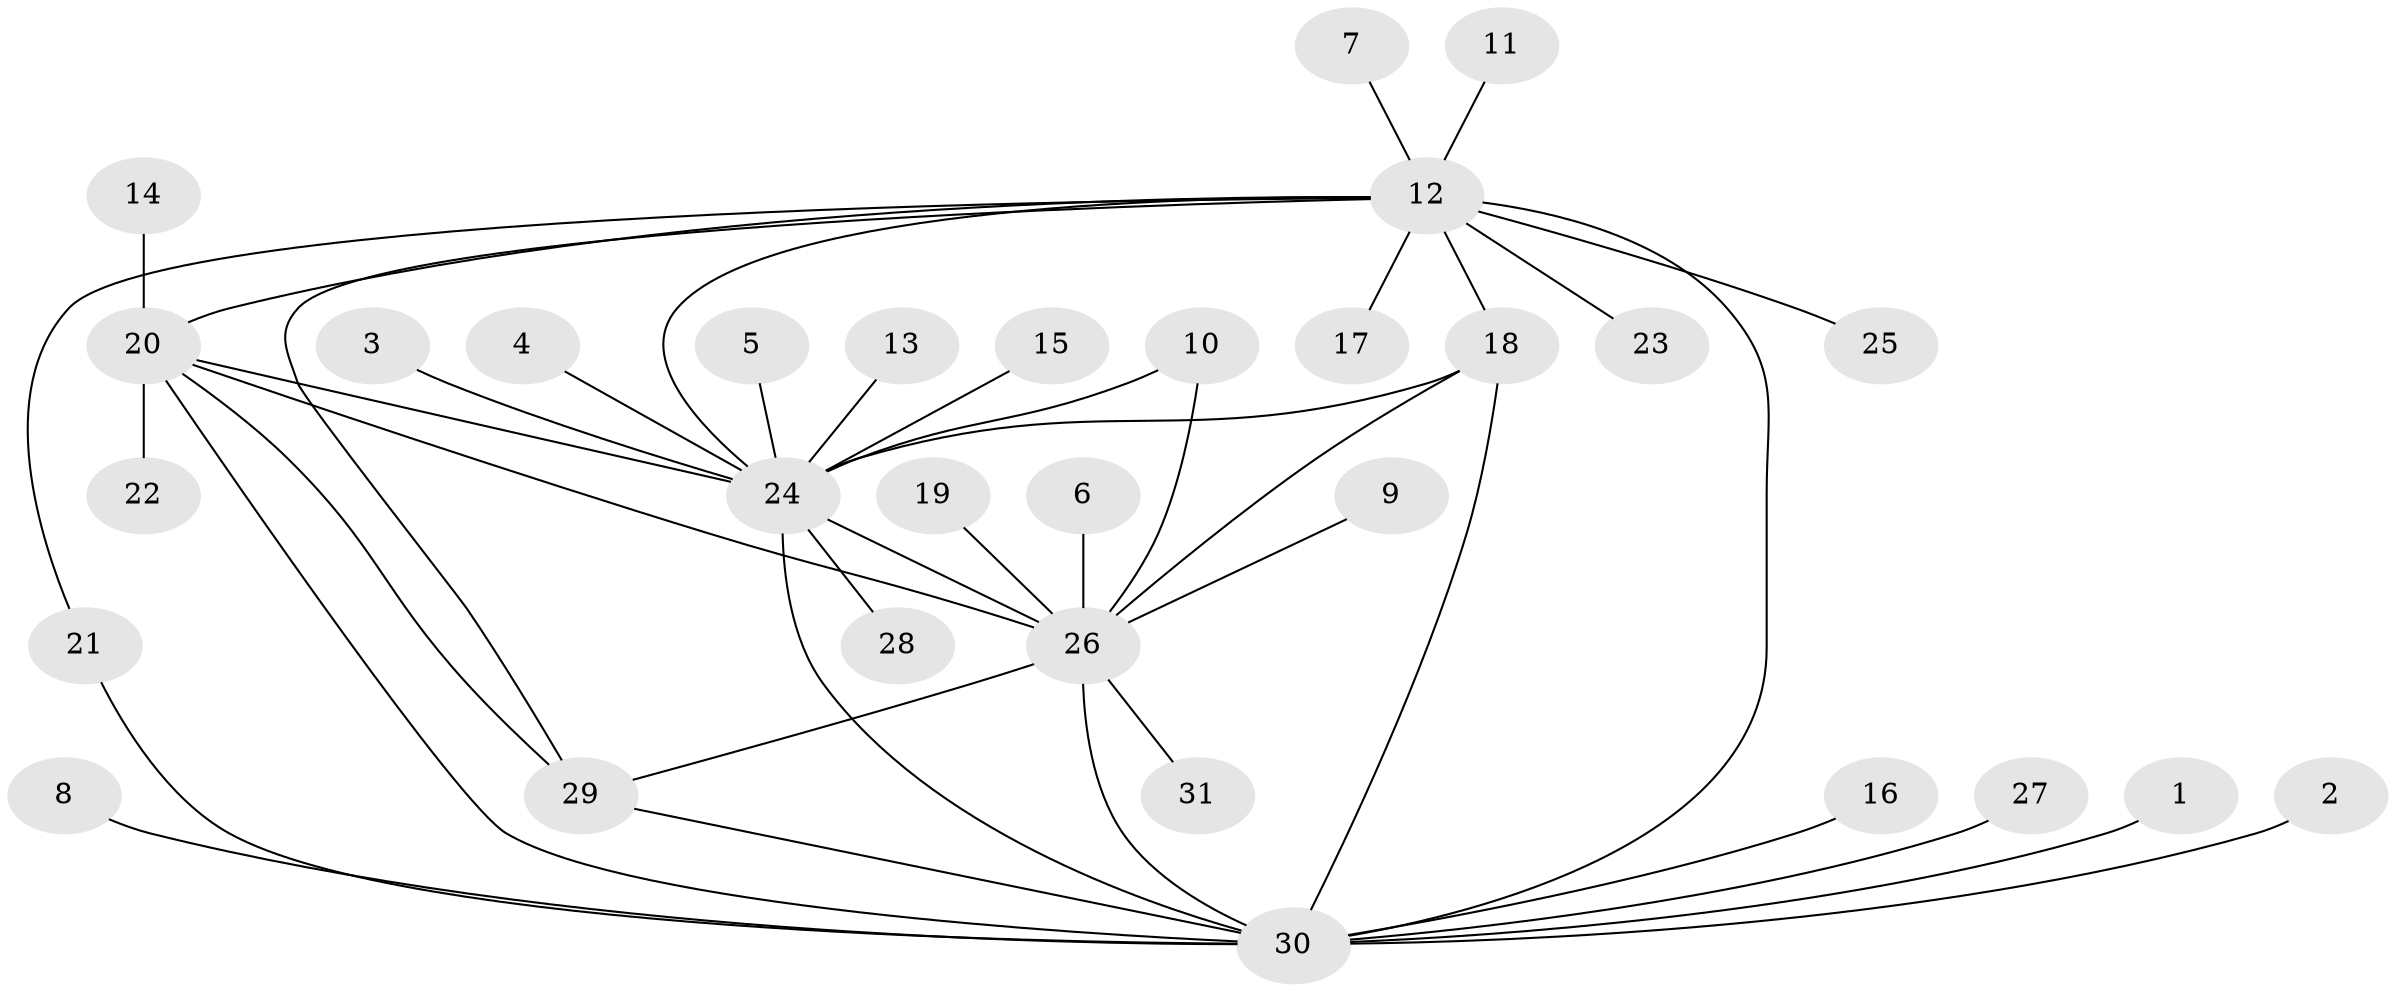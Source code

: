 // original degree distribution, {13: 0.016129032258064516, 1: 0.5645161290322581, 8: 0.016129032258064516, 16: 0.016129032258064516, 12: 0.03225806451612903, 7: 0.016129032258064516, 4: 0.016129032258064516, 2: 0.25806451612903225, 6: 0.016129032258064516, 3: 0.04838709677419355}
// Generated by graph-tools (version 1.1) at 2025/49/03/09/25 03:49:53]
// undirected, 31 vertices, 43 edges
graph export_dot {
graph [start="1"]
  node [color=gray90,style=filled];
  1;
  2;
  3;
  4;
  5;
  6;
  7;
  8;
  9;
  10;
  11;
  12;
  13;
  14;
  15;
  16;
  17;
  18;
  19;
  20;
  21;
  22;
  23;
  24;
  25;
  26;
  27;
  28;
  29;
  30;
  31;
  1 -- 30 [weight=1.0];
  2 -- 30 [weight=1.0];
  3 -- 24 [weight=1.0];
  4 -- 24 [weight=1.0];
  5 -- 24 [weight=1.0];
  6 -- 26 [weight=1.0];
  7 -- 12 [weight=1.0];
  8 -- 30 [weight=1.0];
  9 -- 26 [weight=1.0];
  10 -- 24 [weight=1.0];
  10 -- 26 [weight=1.0];
  11 -- 12 [weight=1.0];
  12 -- 17 [weight=1.0];
  12 -- 18 [weight=1.0];
  12 -- 20 [weight=1.0];
  12 -- 21 [weight=1.0];
  12 -- 23 [weight=1.0];
  12 -- 24 [weight=1.0];
  12 -- 25 [weight=1.0];
  12 -- 29 [weight=1.0];
  12 -- 30 [weight=2.0];
  13 -- 24 [weight=1.0];
  14 -- 20 [weight=1.0];
  15 -- 24 [weight=1.0];
  16 -- 30 [weight=1.0];
  18 -- 24 [weight=1.0];
  18 -- 26 [weight=1.0];
  18 -- 30 [weight=1.0];
  19 -- 26 [weight=1.0];
  20 -- 22 [weight=1.0];
  20 -- 24 [weight=1.0];
  20 -- 26 [weight=1.0];
  20 -- 29 [weight=1.0];
  20 -- 30 [weight=1.0];
  21 -- 30 [weight=1.0];
  24 -- 26 [weight=1.0];
  24 -- 28 [weight=1.0];
  24 -- 30 [weight=2.0];
  26 -- 29 [weight=1.0];
  26 -- 30 [weight=1.0];
  26 -- 31 [weight=1.0];
  27 -- 30 [weight=1.0];
  29 -- 30 [weight=1.0];
}

